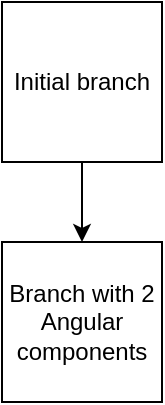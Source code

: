<mxfile version="15.8.6" type="github">
  <diagram id="-plqvIRj36pOrSU1PA0s" name="Page-1">
    <mxGraphModel dx="1422" dy="832" grid="1" gridSize="10" guides="1" tooltips="1" connect="1" arrows="1" fold="1" page="1" pageScale="1" pageWidth="827" pageHeight="1169" math="0" shadow="0">
      <root>
        <mxCell id="0" />
        <mxCell id="1" parent="0" />
        <mxCell id="wtV7NsGsppegMmkt4UbD-1" value="Initial branch" style="whiteSpace=wrap;html=1;aspect=fixed;" vertex="1" parent="1">
          <mxGeometry x="100" y="90" width="80" height="80" as="geometry" />
        </mxCell>
        <mxCell id="wtV7NsGsppegMmkt4UbD-2" value="Branch with 2 Angular components" style="whiteSpace=wrap;html=1;aspect=fixed;" vertex="1" parent="1">
          <mxGeometry x="100" y="210" width="80" height="80" as="geometry" />
        </mxCell>
        <mxCell id="wtV7NsGsppegMmkt4UbD-3" value="" style="endArrow=classic;html=1;rounded=0;exitX=0.5;exitY=1;exitDx=0;exitDy=0;" edge="1" parent="1" source="wtV7NsGsppegMmkt4UbD-1" target="wtV7NsGsppegMmkt4UbD-2">
          <mxGeometry width="50" height="50" relative="1" as="geometry">
            <mxPoint x="390" y="440" as="sourcePoint" />
            <mxPoint x="440" y="390" as="targetPoint" />
            <Array as="points" />
          </mxGeometry>
        </mxCell>
      </root>
    </mxGraphModel>
  </diagram>
</mxfile>
